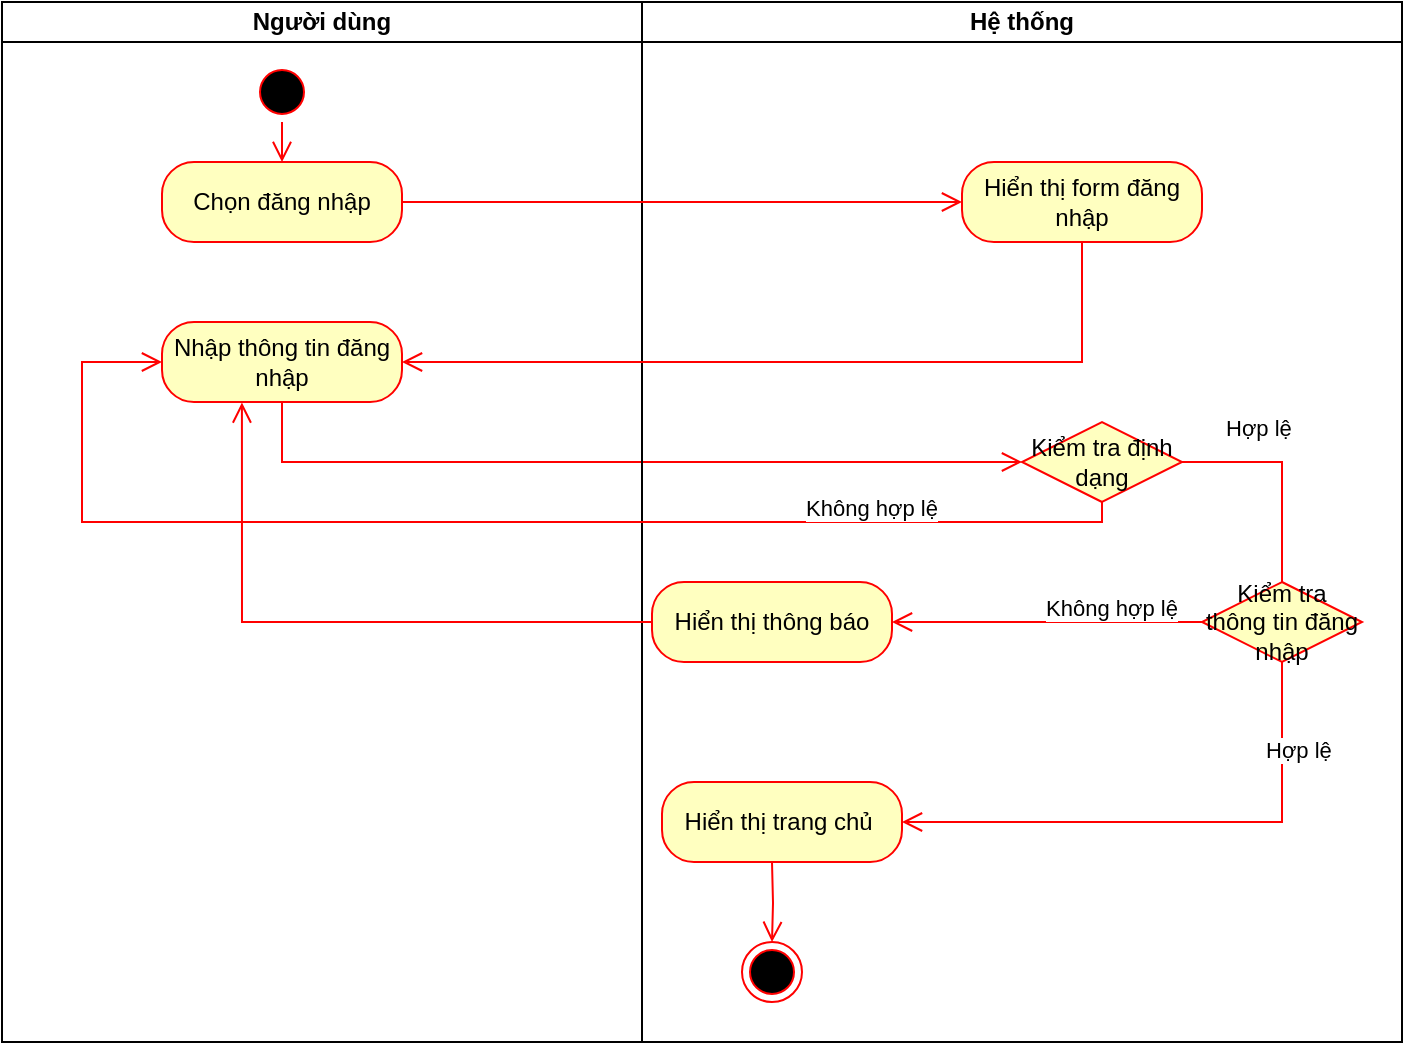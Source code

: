 <mxfile version="22.1.5" type="device">
  <diagram id="qT4R8z-ymnwYM0asMGbQ" name="Page-1">
    <mxGraphModel dx="1026" dy="556" grid="1" gridSize="10" guides="1" tooltips="1" connect="1" arrows="1" fold="1" page="1" pageScale="1" pageWidth="850" pageHeight="1100" background="none" math="0" shadow="0">
      <root>
        <mxCell id="0" />
        <mxCell id="1" parent="0" />
        <mxCell id="ZcBfZ23oa2byp5iKtxWy-22" value="Người dùng" style="swimlane;startSize=20;whiteSpace=wrap;html=1;" parent="1" vertex="1">
          <mxGeometry x="40" y="80" width="320" height="520" as="geometry">
            <mxRectangle x="120" y="80" width="110" height="30" as="alternateBounds" />
          </mxGeometry>
        </mxCell>
        <mxCell id="ZcBfZ23oa2byp5iKtxWy-26" value="" style="ellipse;html=1;shape=startState;fillColor=#000000;strokeColor=#ff0000;" parent="ZcBfZ23oa2byp5iKtxWy-22" vertex="1">
          <mxGeometry x="125" y="30" width="30" height="30" as="geometry" />
        </mxCell>
        <mxCell id="ZcBfZ23oa2byp5iKtxWy-27" value="" style="edgeStyle=orthogonalEdgeStyle;html=1;verticalAlign=bottom;endArrow=open;endSize=8;strokeColor=#ff0000;rounded=0;" parent="ZcBfZ23oa2byp5iKtxWy-22" source="ZcBfZ23oa2byp5iKtxWy-26" edge="1">
          <mxGeometry relative="1" as="geometry">
            <mxPoint x="140" y="80" as="targetPoint" />
          </mxGeometry>
        </mxCell>
        <mxCell id="ZcBfZ23oa2byp5iKtxWy-28" value="Chọn đăng nhập" style="rounded=1;whiteSpace=wrap;html=1;arcSize=40;fontColor=#000000;fillColor=#ffffc0;strokeColor=#ff0000;" parent="ZcBfZ23oa2byp5iKtxWy-22" vertex="1">
          <mxGeometry x="80" y="80" width="120" height="40" as="geometry" />
        </mxCell>
        <mxCell id="ZcBfZ23oa2byp5iKtxWy-31" value="Nhập thông tin đăng nhập" style="rounded=1;whiteSpace=wrap;html=1;arcSize=40;fontColor=#000000;fillColor=#ffffc0;strokeColor=#ff0000;" parent="ZcBfZ23oa2byp5iKtxWy-22" vertex="1">
          <mxGeometry x="80" y="160" width="120" height="40" as="geometry" />
        </mxCell>
        <mxCell id="05DXr4iAFne_pFhdUky0-12" value="" style="edgeStyle=orthogonalEdgeStyle;html=1;verticalAlign=bottom;endArrow=open;endSize=8;strokeColor=#ff0000;rounded=0;exitX=0.5;exitY=1;exitDx=0;exitDy=0;" parent="ZcBfZ23oa2byp5iKtxWy-22" source="ZcBfZ23oa2byp5iKtxWy-31" edge="1">
          <mxGeometry relative="1" as="geometry">
            <mxPoint x="510" y="230" as="targetPoint" />
            <mxPoint x="30" y="240" as="sourcePoint" />
            <Array as="points">
              <mxPoint x="140" y="230" />
            </Array>
          </mxGeometry>
        </mxCell>
        <mxCell id="ZcBfZ23oa2byp5iKtxWy-25" value="Hệ thống" style="swimlane;startSize=20;whiteSpace=wrap;html=1;" parent="1" vertex="1">
          <mxGeometry x="360" y="80" width="380" height="520" as="geometry">
            <mxRectangle x="360" y="80" width="90" height="30" as="alternateBounds" />
          </mxGeometry>
        </mxCell>
        <mxCell id="ZcBfZ23oa2byp5iKtxWy-32" value="Hiển thị form đăng nhập" style="rounded=1;whiteSpace=wrap;html=1;arcSize=40;fontColor=#000000;fillColor=#ffffc0;strokeColor=#ff0000;" parent="ZcBfZ23oa2byp5iKtxWy-25" vertex="1">
          <mxGeometry x="160" y="80" width="120" height="40" as="geometry" />
        </mxCell>
        <mxCell id="05DXr4iAFne_pFhdUky0-2" value="" style="edgeStyle=orthogonalEdgeStyle;html=1;verticalAlign=bottom;endArrow=open;endSize=8;strokeColor=#ff0000;rounded=0;" parent="ZcBfZ23oa2byp5iKtxWy-25" edge="1">
          <mxGeometry relative="1" as="geometry">
            <mxPoint x="160" y="100" as="targetPoint" />
            <mxPoint x="-120" y="100" as="sourcePoint" />
          </mxGeometry>
        </mxCell>
        <mxCell id="05DXr4iAFne_pFhdUky0-13" value="Kiểm tra định dạng" style="rhombus;whiteSpace=wrap;html=1;fontColor=#000000;fillColor=#ffffc0;strokeColor=#ff0000;direction=west;" parent="ZcBfZ23oa2byp5iKtxWy-25" vertex="1">
          <mxGeometry x="190" y="210" width="80" height="40" as="geometry" />
        </mxCell>
        <mxCell id="05DXr4iAFne_pFhdUky0-17" value="Hợp lệ" style="edgeStyle=orthogonalEdgeStyle;html=1;align=left;verticalAlign=top;endArrow=open;endSize=8;strokeColor=#ff0000;rounded=0;exitX=0;exitY=0.5;exitDx=0;exitDy=0;" parent="ZcBfZ23oa2byp5iKtxWy-25" source="05DXr4iAFne_pFhdUky0-13" edge="1">
          <mxGeometry x="-0.765" y="30" relative="1" as="geometry">
            <mxPoint x="280" y="310" as="targetPoint" />
            <mxPoint x="240" y="300" as="sourcePoint" />
            <Array as="points">
              <mxPoint x="320" y="230" />
              <mxPoint x="320" y="310" />
            </Array>
            <mxPoint as="offset" />
          </mxGeometry>
        </mxCell>
        <mxCell id="05DXr4iAFne_pFhdUky0-18" value="Kiểm tra thông tin đăng nhập" style="rhombus;whiteSpace=wrap;html=1;fontColor=#000000;fillColor=#ffffc0;strokeColor=#ff0000;" parent="ZcBfZ23oa2byp5iKtxWy-25" vertex="1">
          <mxGeometry x="280" y="290" width="80" height="40" as="geometry" />
        </mxCell>
        <mxCell id="05DXr4iAFne_pFhdUky0-21" value="Hiển thị thông báo" style="rounded=1;whiteSpace=wrap;html=1;arcSize=40;fontColor=#000000;fillColor=#ffffc0;strokeColor=#ff0000;" parent="ZcBfZ23oa2byp5iKtxWy-25" vertex="1">
          <mxGeometry x="5" y="290" width="120" height="40" as="geometry" />
        </mxCell>
        <mxCell id="05DXr4iAFne_pFhdUky0-20" value="Không hợp lệ" style="edgeStyle=orthogonalEdgeStyle;html=1;align=left;verticalAlign=top;endArrow=open;endSize=8;strokeColor=#ff0000;rounded=0;entryX=1;entryY=0.5;entryDx=0;entryDy=0;" parent="ZcBfZ23oa2byp5iKtxWy-25" source="05DXr4iAFne_pFhdUky0-18" edge="1" target="05DXr4iAFne_pFhdUky0-21">
          <mxGeometry x="0.032" y="-20" relative="1" as="geometry">
            <mxPoint x="-120" y="310" as="targetPoint" />
            <mxPoint as="offset" />
          </mxGeometry>
        </mxCell>
        <mxCell id="05DXr4iAFne_pFhdUky0-24" value="Hiển thị trang chủ&amp;nbsp;" style="rounded=1;whiteSpace=wrap;html=1;arcSize=40;fontColor=#000000;fillColor=#ffffc0;strokeColor=#ff0000;" parent="ZcBfZ23oa2byp5iKtxWy-25" vertex="1">
          <mxGeometry x="10" y="390" width="120" height="40" as="geometry" />
        </mxCell>
        <mxCell id="05DXr4iAFne_pFhdUky0-25" value="Hợp lệ" style="edgeStyle=orthogonalEdgeStyle;html=1;align=left;verticalAlign=top;endArrow=open;endSize=8;strokeColor=#ff0000;rounded=0;exitX=0.5;exitY=1;exitDx=0;exitDy=0;entryX=1;entryY=0.5;entryDx=0;entryDy=0;" parent="ZcBfZ23oa2byp5iKtxWy-25" source="05DXr4iAFne_pFhdUky0-18" target="05DXr4iAFne_pFhdUky0-24" edge="1">
          <mxGeometry x="-0.774" y="-10" relative="1" as="geometry">
            <mxPoint x="150" y="420" as="targetPoint" />
            <mxPoint x="215" y="380" as="sourcePoint" />
            <Array as="points">
              <mxPoint x="320" y="410" />
            </Array>
            <mxPoint as="offset" />
          </mxGeometry>
        </mxCell>
        <mxCell id="ZcBfZ23oa2byp5iKtxWy-47" value="" style="edgeStyle=orthogonalEdgeStyle;html=1;verticalAlign=bottom;endArrow=open;endSize=8;strokeColor=#ff0000;rounded=0;entryX=0.5;entryY=0;entryDx=0;entryDy=0;exitX=0.5;exitY=1;exitDx=0;exitDy=0;" parent="ZcBfZ23oa2byp5iKtxWy-25" target="ZcBfZ23oa2byp5iKtxWy-45" edge="1">
          <mxGeometry relative="1" as="geometry">
            <mxPoint x="155" y="185" as="targetPoint" />
            <mxPoint x="65" y="430" as="sourcePoint" />
          </mxGeometry>
        </mxCell>
        <mxCell id="ZcBfZ23oa2byp5iKtxWy-45" value="" style="ellipse;html=1;shape=endState;fillColor=#000000;strokeColor=#ff0000;" parent="ZcBfZ23oa2byp5iKtxWy-25" vertex="1">
          <mxGeometry x="50" y="470" width="30" height="30" as="geometry" />
        </mxCell>
        <mxCell id="ZcBfZ23oa2byp5iKtxWy-37" value="" style="edgeStyle=orthogonalEdgeStyle;html=1;verticalAlign=bottom;endArrow=open;endSize=8;strokeColor=#ff0000;rounded=0;exitX=0.5;exitY=1;exitDx=0;exitDy=0;entryX=1;entryY=0.5;entryDx=0;entryDy=0;" parent="1" source="ZcBfZ23oa2byp5iKtxWy-32" target="ZcBfZ23oa2byp5iKtxWy-31" edge="1">
          <mxGeometry relative="1" as="geometry">
            <mxPoint x="510" y="395" as="targetPoint" />
            <mxPoint x="510" y="325" as="sourcePoint" />
          </mxGeometry>
        </mxCell>
        <mxCell id="05DXr4iAFne_pFhdUky0-15" value="Không hợp lệ" style="edgeStyle=orthogonalEdgeStyle;html=1;align=left;verticalAlign=top;endArrow=open;endSize=8;strokeColor=#ff0000;rounded=0;exitX=0.5;exitY=0;exitDx=0;exitDy=0;entryX=0;entryY=0.5;entryDx=0;entryDy=0;" parent="1" source="05DXr4iAFne_pFhdUky0-13" target="ZcBfZ23oa2byp5iKtxWy-31" edge="1">
          <mxGeometry x="-0.5" y="-20" relative="1" as="geometry">
            <mxPoint x="250" y="440" as="targetPoint" />
            <mxPoint x="560" y="390" as="sourcePoint" />
            <Array as="points">
              <mxPoint x="590" y="340" />
              <mxPoint x="80" y="340" />
              <mxPoint x="80" y="260" />
            </Array>
            <mxPoint as="offset" />
          </mxGeometry>
        </mxCell>
        <mxCell id="05DXr4iAFne_pFhdUky0-23" value="" style="edgeStyle=orthogonalEdgeStyle;html=1;verticalAlign=bottom;endArrow=open;endSize=8;strokeColor=#ff0000;rounded=0;entryX=0.333;entryY=1.006;entryDx=0;entryDy=0;entryPerimeter=0;exitX=0;exitY=0.5;exitDx=0;exitDy=0;" parent="1" target="ZcBfZ23oa2byp5iKtxWy-31" edge="1" source="05DXr4iAFne_pFhdUky0-21">
          <mxGeometry relative="1" as="geometry">
            <mxPoint x="400" y="470" as="targetPoint" />
            <mxPoint x="160" y="360" as="sourcePoint" />
            <Array as="points">
              <mxPoint x="160" y="390" />
            </Array>
          </mxGeometry>
        </mxCell>
      </root>
    </mxGraphModel>
  </diagram>
</mxfile>
